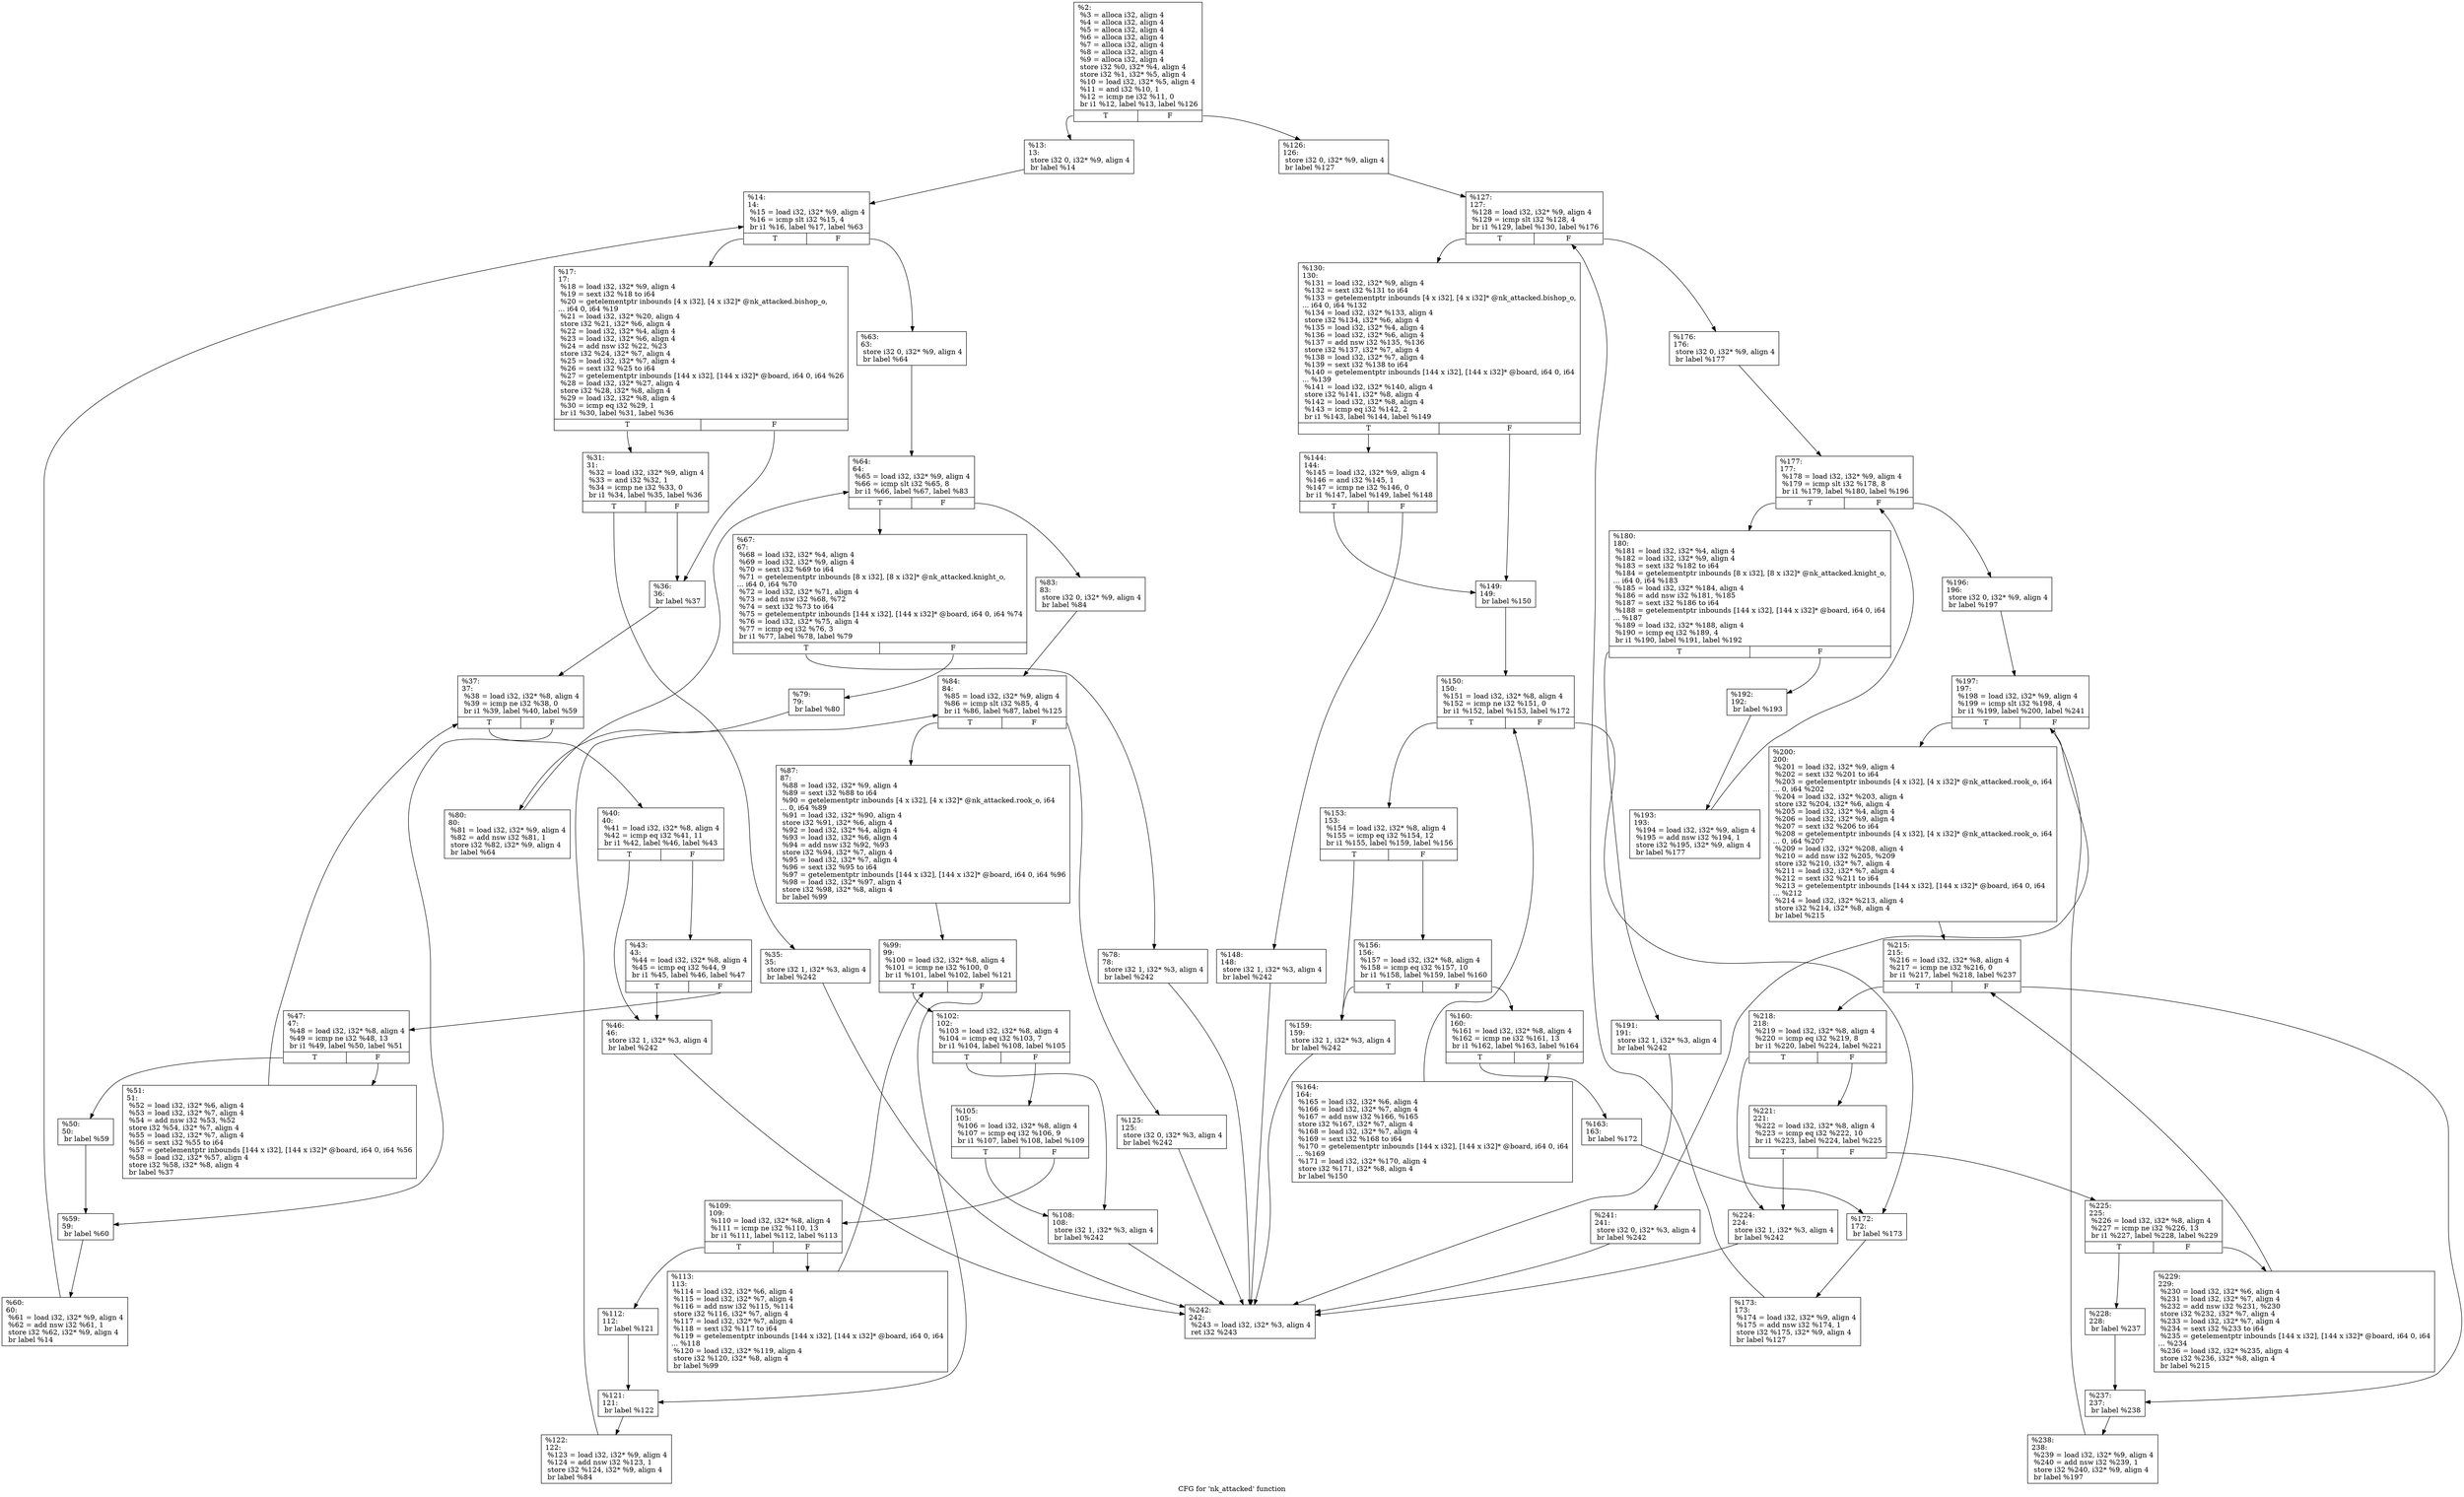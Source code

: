 digraph "CFG for 'nk_attacked' function" {
	label="CFG for 'nk_attacked' function";

	Node0x251ddc0 [shape=record,label="{%2:\l  %3 = alloca i32, align 4\l  %4 = alloca i32, align 4\l  %5 = alloca i32, align 4\l  %6 = alloca i32, align 4\l  %7 = alloca i32, align 4\l  %8 = alloca i32, align 4\l  %9 = alloca i32, align 4\l  store i32 %0, i32* %4, align 4\l  store i32 %1, i32* %5, align 4\l  %10 = load i32, i32* %5, align 4\l  %11 = and i32 %10, 1\l  %12 = icmp ne i32 %11, 0\l  br i1 %12, label %13, label %126\l|{<s0>T|<s1>F}}"];
	Node0x251ddc0:s0 -> Node0x2526720;
	Node0x251ddc0:s1 -> Node0x25271c0;
	Node0x2526720 [shape=record,label="{%13:\l13:                                               \l  store i32 0, i32* %9, align 4\l  br label %14\l}"];
	Node0x2526720 -> Node0x2526770;
	Node0x2526770 [shape=record,label="{%14:\l14:                                               \l  %15 = load i32, i32* %9, align 4\l  %16 = icmp slt i32 %15, 4\l  br i1 %16, label %17, label %63\l|{<s0>T|<s1>F}}"];
	Node0x2526770:s0 -> Node0x25267c0;
	Node0x2526770:s1 -> Node0x2526bd0;
	Node0x25267c0 [shape=record,label="{%17:\l17:                                               \l  %18 = load i32, i32* %9, align 4\l  %19 = sext i32 %18 to i64\l  %20 = getelementptr inbounds [4 x i32], [4 x i32]* @nk_attacked.bishop_o,\l... i64 0, i64 %19\l  %21 = load i32, i32* %20, align 4\l  store i32 %21, i32* %6, align 4\l  %22 = load i32, i32* %4, align 4\l  %23 = load i32, i32* %6, align 4\l  %24 = add nsw i32 %22, %23\l  store i32 %24, i32* %7, align 4\l  %25 = load i32, i32* %7, align 4\l  %26 = sext i32 %25 to i64\l  %27 = getelementptr inbounds [144 x i32], [144 x i32]* @board, i64 0, i64 %26\l  %28 = load i32, i32* %27, align 4\l  store i32 %28, i32* %8, align 4\l  %29 = load i32, i32* %8, align 4\l  %30 = icmp eq i32 %29, 1\l  br i1 %30, label %31, label %36\l|{<s0>T|<s1>F}}"];
	Node0x25267c0:s0 -> Node0x2526810;
	Node0x25267c0:s1 -> Node0x25268b0;
	Node0x2526810 [shape=record,label="{%31:\l31:                                               \l  %32 = load i32, i32* %9, align 4\l  %33 = and i32 %32, 1\l  %34 = icmp ne i32 %33, 0\l  br i1 %34, label %35, label %36\l|{<s0>T|<s1>F}}"];
	Node0x2526810:s0 -> Node0x2526860;
	Node0x2526810:s1 -> Node0x25268b0;
	Node0x2526860 [shape=record,label="{%35:\l35:                                               \l  store i32 1, i32* %3, align 4\l  br label %242\l}"];
	Node0x2526860 -> Node0x2527c60;
	Node0x25268b0 [shape=record,label="{%36:\l36:                                               \l  br label %37\l}"];
	Node0x25268b0 -> Node0x2526900;
	Node0x2526900 [shape=record,label="{%37:\l37:                                               \l  %38 = load i32, i32* %8, align 4\l  %39 = icmp ne i32 %38, 0\l  br i1 %39, label %40, label %59\l|{<s0>T|<s1>F}}"];
	Node0x2526900:s0 -> Node0x2526950;
	Node0x2526900:s1 -> Node0x2526b30;
	Node0x2526950 [shape=record,label="{%40:\l40:                                               \l  %41 = load i32, i32* %8, align 4\l  %42 = icmp eq i32 %41, 11\l  br i1 %42, label %46, label %43\l|{<s0>T|<s1>F}}"];
	Node0x2526950:s0 -> Node0x25269f0;
	Node0x2526950:s1 -> Node0x25269a0;
	Node0x25269a0 [shape=record,label="{%43:\l43:                                               \l  %44 = load i32, i32* %8, align 4\l  %45 = icmp eq i32 %44, 9\l  br i1 %45, label %46, label %47\l|{<s0>T|<s1>F}}"];
	Node0x25269a0:s0 -> Node0x25269f0;
	Node0x25269a0:s1 -> Node0x2526a40;
	Node0x25269f0 [shape=record,label="{%46:\l46:                                               \l  store i32 1, i32* %3, align 4\l  br label %242\l}"];
	Node0x25269f0 -> Node0x2527c60;
	Node0x2526a40 [shape=record,label="{%47:\l47:                                               \l  %48 = load i32, i32* %8, align 4\l  %49 = icmp ne i32 %48, 13\l  br i1 %49, label %50, label %51\l|{<s0>T|<s1>F}}"];
	Node0x2526a40:s0 -> Node0x2526a90;
	Node0x2526a40:s1 -> Node0x2526ae0;
	Node0x2526a90 [shape=record,label="{%50:\l50:                                               \l  br label %59\l}"];
	Node0x2526a90 -> Node0x2526b30;
	Node0x2526ae0 [shape=record,label="{%51:\l51:                                               \l  %52 = load i32, i32* %6, align 4\l  %53 = load i32, i32* %7, align 4\l  %54 = add nsw i32 %53, %52\l  store i32 %54, i32* %7, align 4\l  %55 = load i32, i32* %7, align 4\l  %56 = sext i32 %55 to i64\l  %57 = getelementptr inbounds [144 x i32], [144 x i32]* @board, i64 0, i64 %56\l  %58 = load i32, i32* %57, align 4\l  store i32 %58, i32* %8, align 4\l  br label %37\l}"];
	Node0x2526ae0 -> Node0x2526900;
	Node0x2526b30 [shape=record,label="{%59:\l59:                                               \l  br label %60\l}"];
	Node0x2526b30 -> Node0x2526b80;
	Node0x2526b80 [shape=record,label="{%60:\l60:                                               \l  %61 = load i32, i32* %9, align 4\l  %62 = add nsw i32 %61, 1\l  store i32 %62, i32* %9, align 4\l  br label %14\l}"];
	Node0x2526b80 -> Node0x2526770;
	Node0x2526bd0 [shape=record,label="{%63:\l63:                                               \l  store i32 0, i32* %9, align 4\l  br label %64\l}"];
	Node0x2526bd0 -> Node0x2526c20;
	Node0x2526c20 [shape=record,label="{%64:\l64:                                               \l  %65 = load i32, i32* %9, align 4\l  %66 = icmp slt i32 %65, 8\l  br i1 %66, label %67, label %83\l|{<s0>T|<s1>F}}"];
	Node0x2526c20:s0 -> Node0x2526c70;
	Node0x2526c20:s1 -> Node0x2526db0;
	Node0x2526c70 [shape=record,label="{%67:\l67:                                               \l  %68 = load i32, i32* %4, align 4\l  %69 = load i32, i32* %9, align 4\l  %70 = sext i32 %69 to i64\l  %71 = getelementptr inbounds [8 x i32], [8 x i32]* @nk_attacked.knight_o,\l... i64 0, i64 %70\l  %72 = load i32, i32* %71, align 4\l  %73 = add nsw i32 %68, %72\l  %74 = sext i32 %73 to i64\l  %75 = getelementptr inbounds [144 x i32], [144 x i32]* @board, i64 0, i64 %74\l  %76 = load i32, i32* %75, align 4\l  %77 = icmp eq i32 %76, 3\l  br i1 %77, label %78, label %79\l|{<s0>T|<s1>F}}"];
	Node0x2526c70:s0 -> Node0x2526cc0;
	Node0x2526c70:s1 -> Node0x2526d10;
	Node0x2526cc0 [shape=record,label="{%78:\l78:                                               \l  store i32 1, i32* %3, align 4\l  br label %242\l}"];
	Node0x2526cc0 -> Node0x2527c60;
	Node0x2526d10 [shape=record,label="{%79:\l79:                                               \l  br label %80\l}"];
	Node0x2526d10 -> Node0x2526d60;
	Node0x2526d60 [shape=record,label="{%80:\l80:                                               \l  %81 = load i32, i32* %9, align 4\l  %82 = add nsw i32 %81, 1\l  store i32 %82, i32* %9, align 4\l  br label %64\l}"];
	Node0x2526d60 -> Node0x2526c20;
	Node0x2526db0 [shape=record,label="{%83:\l83:                                               \l  store i32 0, i32* %9, align 4\l  br label %84\l}"];
	Node0x2526db0 -> Node0x2526e00;
	Node0x2526e00 [shape=record,label="{%84:\l84:                                               \l  %85 = load i32, i32* %9, align 4\l  %86 = icmp slt i32 %85, 4\l  br i1 %86, label %87, label %125\l|{<s0>T|<s1>F}}"];
	Node0x2526e00:s0 -> Node0x2526e50;
	Node0x2526e00:s1 -> Node0x2527170;
	Node0x2526e50 [shape=record,label="{%87:\l87:                                               \l  %88 = load i32, i32* %9, align 4\l  %89 = sext i32 %88 to i64\l  %90 = getelementptr inbounds [4 x i32], [4 x i32]* @nk_attacked.rook_o, i64\l... 0, i64 %89\l  %91 = load i32, i32* %90, align 4\l  store i32 %91, i32* %6, align 4\l  %92 = load i32, i32* %4, align 4\l  %93 = load i32, i32* %6, align 4\l  %94 = add nsw i32 %92, %93\l  store i32 %94, i32* %7, align 4\l  %95 = load i32, i32* %7, align 4\l  %96 = sext i32 %95 to i64\l  %97 = getelementptr inbounds [144 x i32], [144 x i32]* @board, i64 0, i64 %96\l  %98 = load i32, i32* %97, align 4\l  store i32 %98, i32* %8, align 4\l  br label %99\l}"];
	Node0x2526e50 -> Node0x2526ea0;
	Node0x2526ea0 [shape=record,label="{%99:\l99:                                               \l  %100 = load i32, i32* %8, align 4\l  %101 = icmp ne i32 %100, 0\l  br i1 %101, label %102, label %121\l|{<s0>T|<s1>F}}"];
	Node0x2526ea0:s0 -> Node0x2526ef0;
	Node0x2526ea0:s1 -> Node0x25270d0;
	Node0x2526ef0 [shape=record,label="{%102:\l102:                                              \l  %103 = load i32, i32* %8, align 4\l  %104 = icmp eq i32 %103, 7\l  br i1 %104, label %108, label %105\l|{<s0>T|<s1>F}}"];
	Node0x2526ef0:s0 -> Node0x2526f90;
	Node0x2526ef0:s1 -> Node0x2526f40;
	Node0x2526f40 [shape=record,label="{%105:\l105:                                              \l  %106 = load i32, i32* %8, align 4\l  %107 = icmp eq i32 %106, 9\l  br i1 %107, label %108, label %109\l|{<s0>T|<s1>F}}"];
	Node0x2526f40:s0 -> Node0x2526f90;
	Node0x2526f40:s1 -> Node0x2526fe0;
	Node0x2526f90 [shape=record,label="{%108:\l108:                                              \l  store i32 1, i32* %3, align 4\l  br label %242\l}"];
	Node0x2526f90 -> Node0x2527c60;
	Node0x2526fe0 [shape=record,label="{%109:\l109:                                              \l  %110 = load i32, i32* %8, align 4\l  %111 = icmp ne i32 %110, 13\l  br i1 %111, label %112, label %113\l|{<s0>T|<s1>F}}"];
	Node0x2526fe0:s0 -> Node0x2527030;
	Node0x2526fe0:s1 -> Node0x2527080;
	Node0x2527030 [shape=record,label="{%112:\l112:                                              \l  br label %121\l}"];
	Node0x2527030 -> Node0x25270d0;
	Node0x2527080 [shape=record,label="{%113:\l113:                                              \l  %114 = load i32, i32* %6, align 4\l  %115 = load i32, i32* %7, align 4\l  %116 = add nsw i32 %115, %114\l  store i32 %116, i32* %7, align 4\l  %117 = load i32, i32* %7, align 4\l  %118 = sext i32 %117 to i64\l  %119 = getelementptr inbounds [144 x i32], [144 x i32]* @board, i64 0, i64\l... %118\l  %120 = load i32, i32* %119, align 4\l  store i32 %120, i32* %8, align 4\l  br label %99\l}"];
	Node0x2527080 -> Node0x2526ea0;
	Node0x25270d0 [shape=record,label="{%121:\l121:                                              \l  br label %122\l}"];
	Node0x25270d0 -> Node0x2527120;
	Node0x2527120 [shape=record,label="{%122:\l122:                                              \l  %123 = load i32, i32* %9, align 4\l  %124 = add nsw i32 %123, 1\l  store i32 %124, i32* %9, align 4\l  br label %84\l}"];
	Node0x2527120 -> Node0x2526e00;
	Node0x2527170 [shape=record,label="{%125:\l125:                                              \l  store i32 0, i32* %3, align 4\l  br label %242\l}"];
	Node0x2527170 -> Node0x2527c60;
	Node0x25271c0 [shape=record,label="{%126:\l126:                                              \l  store i32 0, i32* %9, align 4\l  br label %127\l}"];
	Node0x25271c0 -> Node0x2527210;
	Node0x2527210 [shape=record,label="{%127:\l127:                                              \l  %128 = load i32, i32* %9, align 4\l  %129 = icmp slt i32 %128, 4\l  br i1 %129, label %130, label %176\l|{<s0>T|<s1>F}}"];
	Node0x2527210:s0 -> Node0x2527260;
	Node0x2527210:s1 -> Node0x2527670;
	Node0x2527260 [shape=record,label="{%130:\l130:                                              \l  %131 = load i32, i32* %9, align 4\l  %132 = sext i32 %131 to i64\l  %133 = getelementptr inbounds [4 x i32], [4 x i32]* @nk_attacked.bishop_o,\l... i64 0, i64 %132\l  %134 = load i32, i32* %133, align 4\l  store i32 %134, i32* %6, align 4\l  %135 = load i32, i32* %4, align 4\l  %136 = load i32, i32* %6, align 4\l  %137 = add nsw i32 %135, %136\l  store i32 %137, i32* %7, align 4\l  %138 = load i32, i32* %7, align 4\l  %139 = sext i32 %138 to i64\l  %140 = getelementptr inbounds [144 x i32], [144 x i32]* @board, i64 0, i64\l... %139\l  %141 = load i32, i32* %140, align 4\l  store i32 %141, i32* %8, align 4\l  %142 = load i32, i32* %8, align 4\l  %143 = icmp eq i32 %142, 2\l  br i1 %143, label %144, label %149\l|{<s0>T|<s1>F}}"];
	Node0x2527260:s0 -> Node0x25272b0;
	Node0x2527260:s1 -> Node0x2527350;
	Node0x25272b0 [shape=record,label="{%144:\l144:                                              \l  %145 = load i32, i32* %9, align 4\l  %146 = and i32 %145, 1\l  %147 = icmp ne i32 %146, 0\l  br i1 %147, label %149, label %148\l|{<s0>T|<s1>F}}"];
	Node0x25272b0:s0 -> Node0x2527350;
	Node0x25272b0:s1 -> Node0x2527300;
	Node0x2527300 [shape=record,label="{%148:\l148:                                              \l  store i32 1, i32* %3, align 4\l  br label %242\l}"];
	Node0x2527300 -> Node0x2527c60;
	Node0x2527350 [shape=record,label="{%149:\l149:                                              \l  br label %150\l}"];
	Node0x2527350 -> Node0x25273a0;
	Node0x25273a0 [shape=record,label="{%150:\l150:                                              \l  %151 = load i32, i32* %8, align 4\l  %152 = icmp ne i32 %151, 0\l  br i1 %152, label %153, label %172\l|{<s0>T|<s1>F}}"];
	Node0x25273a0:s0 -> Node0x25273f0;
	Node0x25273a0:s1 -> Node0x25275d0;
	Node0x25273f0 [shape=record,label="{%153:\l153:                                              \l  %154 = load i32, i32* %8, align 4\l  %155 = icmp eq i32 %154, 12\l  br i1 %155, label %159, label %156\l|{<s0>T|<s1>F}}"];
	Node0x25273f0:s0 -> Node0x2527490;
	Node0x25273f0:s1 -> Node0x2527440;
	Node0x2527440 [shape=record,label="{%156:\l156:                                              \l  %157 = load i32, i32* %8, align 4\l  %158 = icmp eq i32 %157, 10\l  br i1 %158, label %159, label %160\l|{<s0>T|<s1>F}}"];
	Node0x2527440:s0 -> Node0x2527490;
	Node0x2527440:s1 -> Node0x25274e0;
	Node0x2527490 [shape=record,label="{%159:\l159:                                              \l  store i32 1, i32* %3, align 4\l  br label %242\l}"];
	Node0x2527490 -> Node0x2527c60;
	Node0x25274e0 [shape=record,label="{%160:\l160:                                              \l  %161 = load i32, i32* %8, align 4\l  %162 = icmp ne i32 %161, 13\l  br i1 %162, label %163, label %164\l|{<s0>T|<s1>F}}"];
	Node0x25274e0:s0 -> Node0x2527530;
	Node0x25274e0:s1 -> Node0x2527580;
	Node0x2527530 [shape=record,label="{%163:\l163:                                              \l  br label %172\l}"];
	Node0x2527530 -> Node0x25275d0;
	Node0x2527580 [shape=record,label="{%164:\l164:                                              \l  %165 = load i32, i32* %6, align 4\l  %166 = load i32, i32* %7, align 4\l  %167 = add nsw i32 %166, %165\l  store i32 %167, i32* %7, align 4\l  %168 = load i32, i32* %7, align 4\l  %169 = sext i32 %168 to i64\l  %170 = getelementptr inbounds [144 x i32], [144 x i32]* @board, i64 0, i64\l... %169\l  %171 = load i32, i32* %170, align 4\l  store i32 %171, i32* %8, align 4\l  br label %150\l}"];
	Node0x2527580 -> Node0x25273a0;
	Node0x25275d0 [shape=record,label="{%172:\l172:                                              \l  br label %173\l}"];
	Node0x25275d0 -> Node0x2527620;
	Node0x2527620 [shape=record,label="{%173:\l173:                                              \l  %174 = load i32, i32* %9, align 4\l  %175 = add nsw i32 %174, 1\l  store i32 %175, i32* %9, align 4\l  br label %127\l}"];
	Node0x2527620 -> Node0x2527210;
	Node0x2527670 [shape=record,label="{%176:\l176:                                              \l  store i32 0, i32* %9, align 4\l  br label %177\l}"];
	Node0x2527670 -> Node0x25276c0;
	Node0x25276c0 [shape=record,label="{%177:\l177:                                              \l  %178 = load i32, i32* %9, align 4\l  %179 = icmp slt i32 %178, 8\l  br i1 %179, label %180, label %196\l|{<s0>T|<s1>F}}"];
	Node0x25276c0:s0 -> Node0x2527710;
	Node0x25276c0:s1 -> Node0x2527850;
	Node0x2527710 [shape=record,label="{%180:\l180:                                              \l  %181 = load i32, i32* %4, align 4\l  %182 = load i32, i32* %9, align 4\l  %183 = sext i32 %182 to i64\l  %184 = getelementptr inbounds [8 x i32], [8 x i32]* @nk_attacked.knight_o,\l... i64 0, i64 %183\l  %185 = load i32, i32* %184, align 4\l  %186 = add nsw i32 %181, %185\l  %187 = sext i32 %186 to i64\l  %188 = getelementptr inbounds [144 x i32], [144 x i32]* @board, i64 0, i64\l... %187\l  %189 = load i32, i32* %188, align 4\l  %190 = icmp eq i32 %189, 4\l  br i1 %190, label %191, label %192\l|{<s0>T|<s1>F}}"];
	Node0x2527710:s0 -> Node0x2527760;
	Node0x2527710:s1 -> Node0x25277b0;
	Node0x2527760 [shape=record,label="{%191:\l191:                                              \l  store i32 1, i32* %3, align 4\l  br label %242\l}"];
	Node0x2527760 -> Node0x2527c60;
	Node0x25277b0 [shape=record,label="{%192:\l192:                                              \l  br label %193\l}"];
	Node0x25277b0 -> Node0x2527800;
	Node0x2527800 [shape=record,label="{%193:\l193:                                              \l  %194 = load i32, i32* %9, align 4\l  %195 = add nsw i32 %194, 1\l  store i32 %195, i32* %9, align 4\l  br label %177\l}"];
	Node0x2527800 -> Node0x25276c0;
	Node0x2527850 [shape=record,label="{%196:\l196:                                              \l  store i32 0, i32* %9, align 4\l  br label %197\l}"];
	Node0x2527850 -> Node0x25278a0;
	Node0x25278a0 [shape=record,label="{%197:\l197:                                              \l  %198 = load i32, i32* %9, align 4\l  %199 = icmp slt i32 %198, 4\l  br i1 %199, label %200, label %241\l|{<s0>T|<s1>F}}"];
	Node0x25278a0:s0 -> Node0x25278f0;
	Node0x25278a0:s1 -> Node0x2527c10;
	Node0x25278f0 [shape=record,label="{%200:\l200:                                              \l  %201 = load i32, i32* %9, align 4\l  %202 = sext i32 %201 to i64\l  %203 = getelementptr inbounds [4 x i32], [4 x i32]* @nk_attacked.rook_o, i64\l... 0, i64 %202\l  %204 = load i32, i32* %203, align 4\l  store i32 %204, i32* %6, align 4\l  %205 = load i32, i32* %4, align 4\l  %206 = load i32, i32* %9, align 4\l  %207 = sext i32 %206 to i64\l  %208 = getelementptr inbounds [4 x i32], [4 x i32]* @nk_attacked.rook_o, i64\l... 0, i64 %207\l  %209 = load i32, i32* %208, align 4\l  %210 = add nsw i32 %205, %209\l  store i32 %210, i32* %7, align 4\l  %211 = load i32, i32* %7, align 4\l  %212 = sext i32 %211 to i64\l  %213 = getelementptr inbounds [144 x i32], [144 x i32]* @board, i64 0, i64\l... %212\l  %214 = load i32, i32* %213, align 4\l  store i32 %214, i32* %8, align 4\l  br label %215\l}"];
	Node0x25278f0 -> Node0x2527940;
	Node0x2527940 [shape=record,label="{%215:\l215:                                              \l  %216 = load i32, i32* %8, align 4\l  %217 = icmp ne i32 %216, 0\l  br i1 %217, label %218, label %237\l|{<s0>T|<s1>F}}"];
	Node0x2527940:s0 -> Node0x2527990;
	Node0x2527940:s1 -> Node0x2527b70;
	Node0x2527990 [shape=record,label="{%218:\l218:                                              \l  %219 = load i32, i32* %8, align 4\l  %220 = icmp eq i32 %219, 8\l  br i1 %220, label %224, label %221\l|{<s0>T|<s1>F}}"];
	Node0x2527990:s0 -> Node0x2527a30;
	Node0x2527990:s1 -> Node0x25279e0;
	Node0x25279e0 [shape=record,label="{%221:\l221:                                              \l  %222 = load i32, i32* %8, align 4\l  %223 = icmp eq i32 %222, 10\l  br i1 %223, label %224, label %225\l|{<s0>T|<s1>F}}"];
	Node0x25279e0:s0 -> Node0x2527a30;
	Node0x25279e0:s1 -> Node0x2527a80;
	Node0x2527a30 [shape=record,label="{%224:\l224:                                              \l  store i32 1, i32* %3, align 4\l  br label %242\l}"];
	Node0x2527a30 -> Node0x2527c60;
	Node0x2527a80 [shape=record,label="{%225:\l225:                                              \l  %226 = load i32, i32* %8, align 4\l  %227 = icmp ne i32 %226, 13\l  br i1 %227, label %228, label %229\l|{<s0>T|<s1>F}}"];
	Node0x2527a80:s0 -> Node0x2527ad0;
	Node0x2527a80:s1 -> Node0x2527b20;
	Node0x2527ad0 [shape=record,label="{%228:\l228:                                              \l  br label %237\l}"];
	Node0x2527ad0 -> Node0x2527b70;
	Node0x2527b20 [shape=record,label="{%229:\l229:                                              \l  %230 = load i32, i32* %6, align 4\l  %231 = load i32, i32* %7, align 4\l  %232 = add nsw i32 %231, %230\l  store i32 %232, i32* %7, align 4\l  %233 = load i32, i32* %7, align 4\l  %234 = sext i32 %233 to i64\l  %235 = getelementptr inbounds [144 x i32], [144 x i32]* @board, i64 0, i64\l... %234\l  %236 = load i32, i32* %235, align 4\l  store i32 %236, i32* %8, align 4\l  br label %215\l}"];
	Node0x2527b20 -> Node0x2527940;
	Node0x2527b70 [shape=record,label="{%237:\l237:                                              \l  br label %238\l}"];
	Node0x2527b70 -> Node0x2527bc0;
	Node0x2527bc0 [shape=record,label="{%238:\l238:                                              \l  %239 = load i32, i32* %9, align 4\l  %240 = add nsw i32 %239, 1\l  store i32 %240, i32* %9, align 4\l  br label %197\l}"];
	Node0x2527bc0 -> Node0x25278a0;
	Node0x2527c10 [shape=record,label="{%241:\l241:                                              \l  store i32 0, i32* %3, align 4\l  br label %242\l}"];
	Node0x2527c10 -> Node0x2527c60;
	Node0x2527c60 [shape=record,label="{%242:\l242:                                              \l  %243 = load i32, i32* %3, align 4\l  ret i32 %243\l}"];
}
